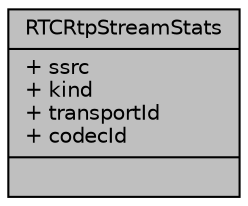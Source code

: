 digraph "RTCRtpStreamStats"
{
 // LATEX_PDF_SIZE
  edge [fontname="Helvetica",fontsize="10",labelfontname="Helvetica",labelfontsize="10"];
  node [fontname="Helvetica",fontsize="10",shape=record];
  Node1 [label="{RTCRtpStreamStats\n|+ ssrc\l+ kind\l+ transportId\l+ codecId\l|}",height=0.2,width=0.4,color="black", fillcolor="grey75", style="filled", fontcolor="black",tooltip="RTCRtpStreamStats captures stream stats that will be used as part of RTCSentRtpStreamStats report Ref..."];
}

